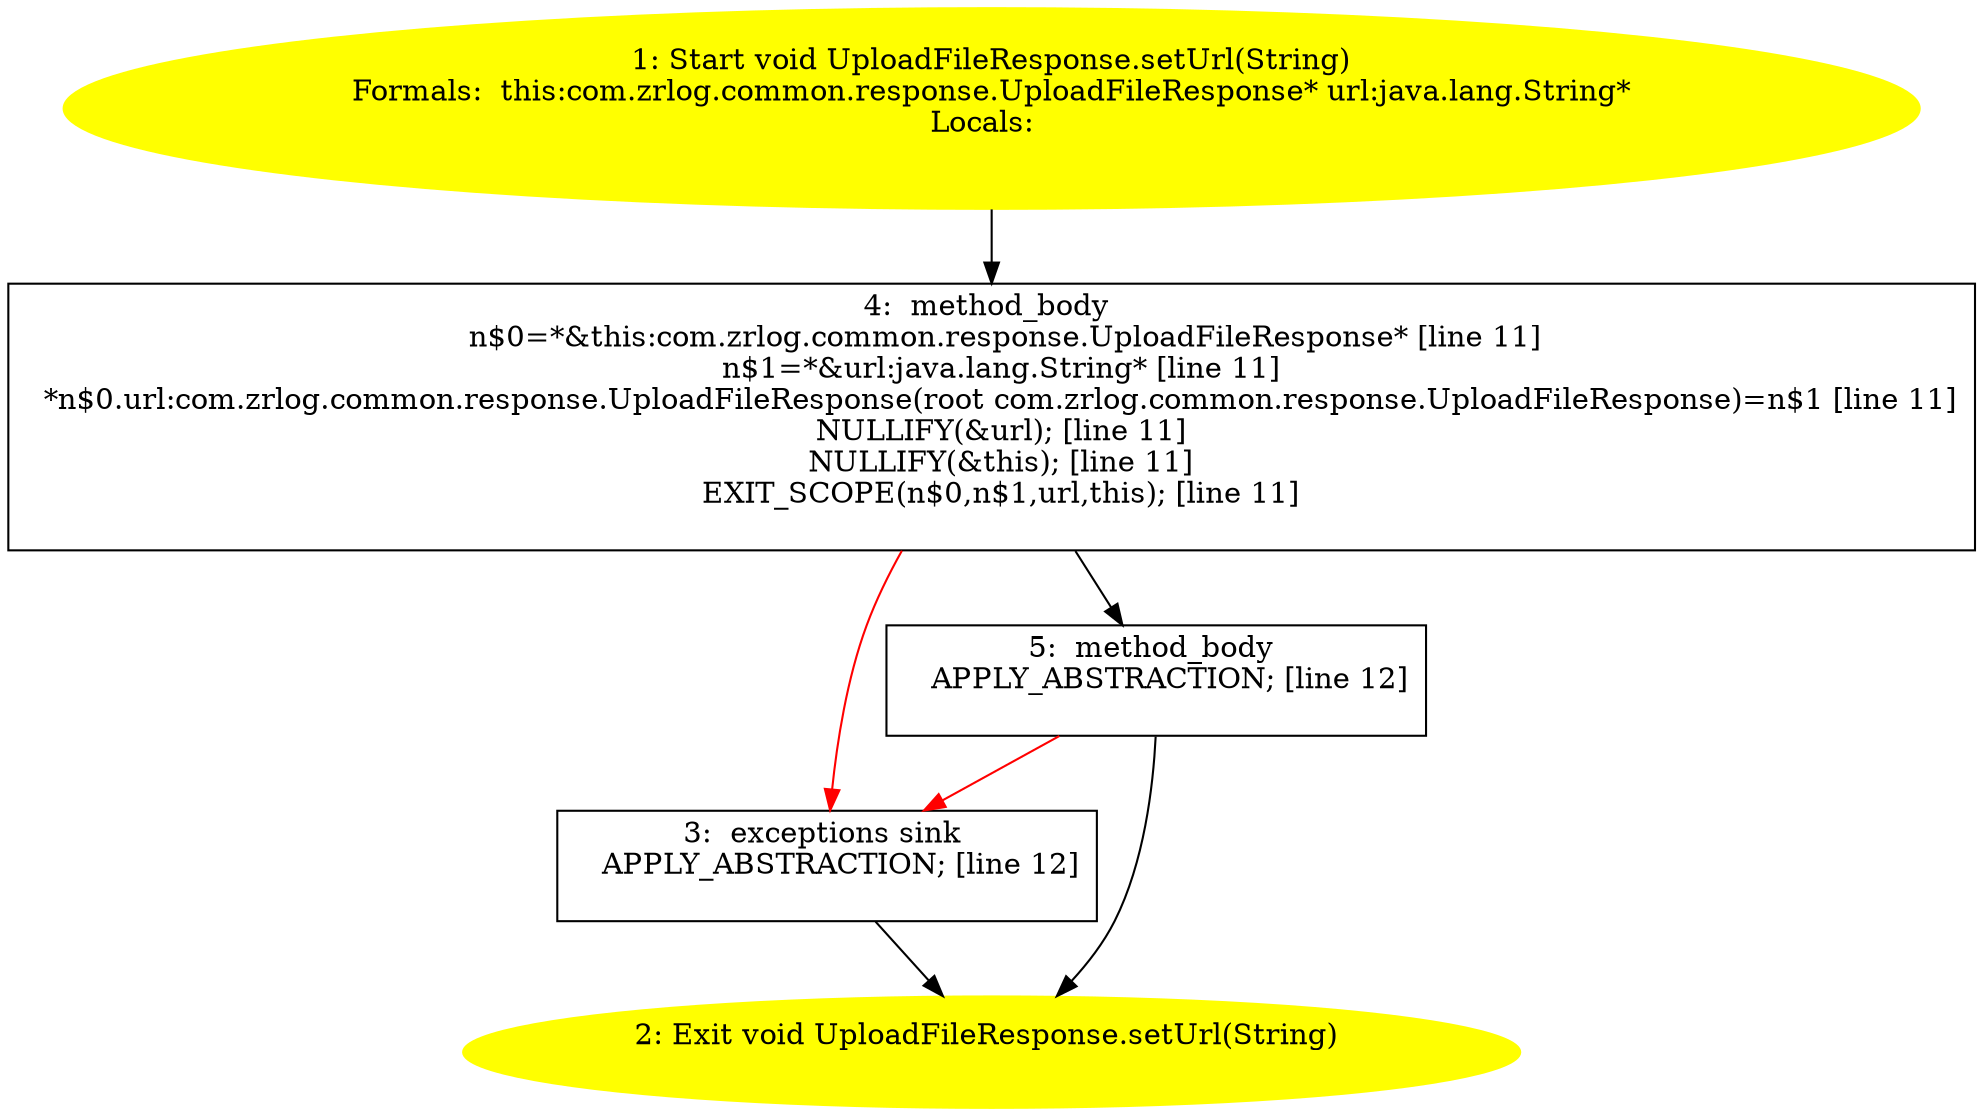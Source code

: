 /* @generated */
digraph cfg {
"com.zrlog.common.response.UploadFileResponse.setUrl(java.lang.String):void.5a833e40f588c848e40fbb69f0925f04_1" [label="1: Start void UploadFileResponse.setUrl(String)\nFormals:  this:com.zrlog.common.response.UploadFileResponse* url:java.lang.String*\nLocals:  \n  " color=yellow style=filled]
	

	 "com.zrlog.common.response.UploadFileResponse.setUrl(java.lang.String):void.5a833e40f588c848e40fbb69f0925f04_1" -> "com.zrlog.common.response.UploadFileResponse.setUrl(java.lang.String):void.5a833e40f588c848e40fbb69f0925f04_4" ;
"com.zrlog.common.response.UploadFileResponse.setUrl(java.lang.String):void.5a833e40f588c848e40fbb69f0925f04_2" [label="2: Exit void UploadFileResponse.setUrl(String) \n  " color=yellow style=filled]
	

"com.zrlog.common.response.UploadFileResponse.setUrl(java.lang.String):void.5a833e40f588c848e40fbb69f0925f04_3" [label="3:  exceptions sink \n   APPLY_ABSTRACTION; [line 12]\n " shape="box"]
	

	 "com.zrlog.common.response.UploadFileResponse.setUrl(java.lang.String):void.5a833e40f588c848e40fbb69f0925f04_3" -> "com.zrlog.common.response.UploadFileResponse.setUrl(java.lang.String):void.5a833e40f588c848e40fbb69f0925f04_2" ;
"com.zrlog.common.response.UploadFileResponse.setUrl(java.lang.String):void.5a833e40f588c848e40fbb69f0925f04_4" [label="4:  method_body \n   n$0=*&this:com.zrlog.common.response.UploadFileResponse* [line 11]\n  n$1=*&url:java.lang.String* [line 11]\n  *n$0.url:com.zrlog.common.response.UploadFileResponse(root com.zrlog.common.response.UploadFileResponse)=n$1 [line 11]\n  NULLIFY(&url); [line 11]\n  NULLIFY(&this); [line 11]\n  EXIT_SCOPE(n$0,n$1,url,this); [line 11]\n " shape="box"]
	

	 "com.zrlog.common.response.UploadFileResponse.setUrl(java.lang.String):void.5a833e40f588c848e40fbb69f0925f04_4" -> "com.zrlog.common.response.UploadFileResponse.setUrl(java.lang.String):void.5a833e40f588c848e40fbb69f0925f04_5" ;
	 "com.zrlog.common.response.UploadFileResponse.setUrl(java.lang.String):void.5a833e40f588c848e40fbb69f0925f04_4" -> "com.zrlog.common.response.UploadFileResponse.setUrl(java.lang.String):void.5a833e40f588c848e40fbb69f0925f04_3" [color="red" ];
"com.zrlog.common.response.UploadFileResponse.setUrl(java.lang.String):void.5a833e40f588c848e40fbb69f0925f04_5" [label="5:  method_body \n   APPLY_ABSTRACTION; [line 12]\n " shape="box"]
	

	 "com.zrlog.common.response.UploadFileResponse.setUrl(java.lang.String):void.5a833e40f588c848e40fbb69f0925f04_5" -> "com.zrlog.common.response.UploadFileResponse.setUrl(java.lang.String):void.5a833e40f588c848e40fbb69f0925f04_2" ;
	 "com.zrlog.common.response.UploadFileResponse.setUrl(java.lang.String):void.5a833e40f588c848e40fbb69f0925f04_5" -> "com.zrlog.common.response.UploadFileResponse.setUrl(java.lang.String):void.5a833e40f588c848e40fbb69f0925f04_3" [color="red" ];
}

